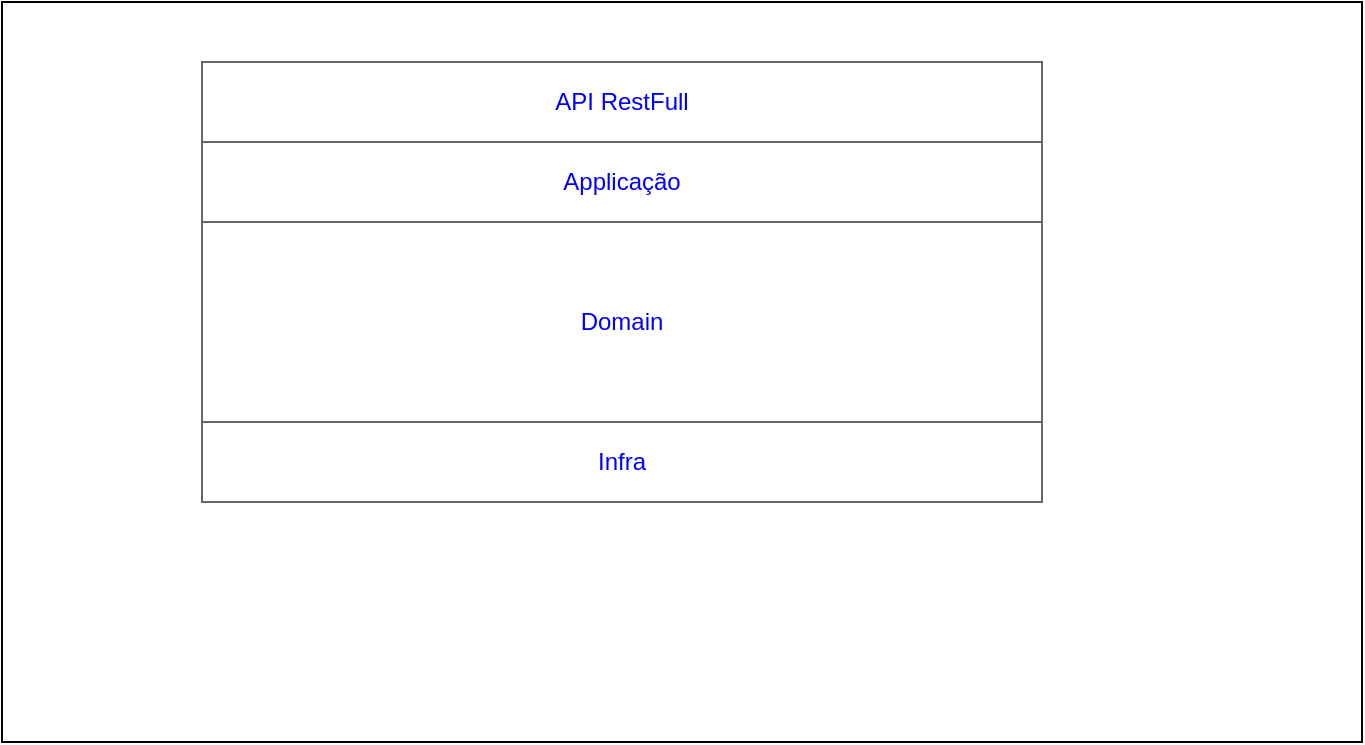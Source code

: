 <mxfile>
    <diagram id="TiV8qAgS4MWcFVKaDhC-" name="Page-1">
        <mxGraphModel dx="662" dy="467" grid="1" gridSize="10" guides="1" tooltips="1" connect="1" arrows="1" fold="1" page="1" pageScale="1" pageWidth="850" pageHeight="1100" math="0" shadow="0">
            <root>
                <mxCell id="0"/>
                <mxCell id="1" parent="0"/>
                <mxCell id="2" value="" style="rounded=0;whiteSpace=wrap;html=1;fillColor=#FFFFFF;" vertex="1" parent="1">
                    <mxGeometry x="30" y="20" width="680" height="370" as="geometry"/>
                </mxCell>
                <mxCell id="5" value="Applicação" style="rounded=0;whiteSpace=wrap;html=1;fillColor=#FFFFFF;strokeColor=#666666;fontColor=#0000FF;" vertex="1" parent="1">
                    <mxGeometry x="130" y="90" width="420" height="40" as="geometry"/>
                </mxCell>
                <mxCell id="6" value="Domain" style="rounded=0;whiteSpace=wrap;html=1;fillColor=#FFFFFF;strokeColor=#666666;fontColor=#0000FF;" vertex="1" parent="1">
                    <mxGeometry x="130" y="130" width="420" height="100" as="geometry"/>
                </mxCell>
                <mxCell id="8" value="Infra" style="rounded=0;whiteSpace=wrap;html=1;fillColor=#FFFFFF;strokeColor=#666666;fontColor=#0000FF;" vertex="1" parent="1">
                    <mxGeometry x="130" y="230" width="420" height="40" as="geometry"/>
                </mxCell>
                <mxCell id="11" value="API RestFull" style="rounded=0;whiteSpace=wrap;html=1;fillColor=#FFFFFF;strokeColor=#666666;fontColor=#0000FF;" vertex="1" parent="1">
                    <mxGeometry x="130" y="50" width="420" height="40" as="geometry"/>
                </mxCell>
            </root>
        </mxGraphModel>
    </diagram>
    <diagram id="Xj83iQg8WwxtiI3-xeWj" name="Page-2">
        <mxGraphModel dx="662" dy="467" grid="1" gridSize="10" guides="1" tooltips="1" connect="1" arrows="1" fold="1" page="1" pageScale="1" pageWidth="850" pageHeight="1100" math="0" shadow="0">
            <root>
                <mxCell id="0"/>
                <mxCell id="1" parent="0"/>
                <mxCell id="TwNACJ12D-wSHle7MF4_-1" value="" style="rounded=0;whiteSpace=wrap;html=1;fillColor=#FFFFFF;" vertex="1" parent="1">
                    <mxGeometry x="30" y="20" width="680" height="370" as="geometry"/>
                </mxCell>
                <mxCell id="TwNACJ12D-wSHle7MF4_-5" style="edgeStyle=none;html=1;entryX=0.005;entryY=0.63;entryDx=0;entryDy=0;entryPerimeter=0;strokeColor=#007FFF;strokeWidth=2;fontColor=#0000FF;" edge="1" parent="1" source="TwNACJ12D-wSHle7MF4_-2" target="TwNACJ12D-wSHle7MF4_-3">
                    <mxGeometry relative="1" as="geometry"/>
                </mxCell>
                <mxCell id="TwNACJ12D-wSHle7MF4_-2" value="" style="sketch=0;aspect=fixed;pointerEvents=1;shadow=0;dashed=0;html=1;strokeColor=none;labelPosition=center;verticalLabelPosition=bottom;verticalAlign=top;align=center;fillColor=#00188D;shape=mxgraph.mscae.enterprise.client_application;fontColor=#0000FF;" vertex="1" parent="1">
                    <mxGeometry x="100" y="90" width="50" height="32" as="geometry"/>
                </mxCell>
                <mxCell id="TwNACJ12D-wSHle7MF4_-8" style="edgeStyle=none;html=1;entryX=0.5;entryY=0;entryDx=0;entryDy=0;entryPerimeter=0;strokeColor=#007FFF;strokeWidth=2;fontColor=#0000FF;" edge="1" parent="1" source="TwNACJ12D-wSHle7MF4_-3" target="TwNACJ12D-wSHle7MF4_-7">
                    <mxGeometry relative="1" as="geometry"/>
                </mxCell>
                <mxCell id="TwNACJ12D-wSHle7MF4_-3" value="" style="sketch=0;html=1;dashed=0;whitespace=wrap;fillColor=#2875E2;strokeColor=#ffffff;points=[[0.005,0.63,0],[0.1,0.2,0],[0.9,0.2,0],[0.5,0,0],[0.995,0.63,0],[0.72,0.99,0],[0.5,1,0],[0.28,0.99,0]];verticalLabelPosition=bottom;align=center;verticalAlign=top;shape=mxgraph.kubernetes.icon;prIcon=api;fontColor=#0000FF;" vertex="1" parent="1">
                    <mxGeometry x="200" y="74" width="50" height="48" as="geometry"/>
                </mxCell>
                <mxCell id="TwNACJ12D-wSHle7MF4_-7" value="Produtos" style="sketch=0;points=[[0,0,0],[0.25,0,0],[0.5,0,0],[0.75,0,0],[1,0,0],[0,1,0],[0.25,1,0],[0.5,1,0],[0.75,1,0],[1,1,0],[0,0.25,0],[0,0.5,0],[0,0.75,0],[1,0.25,0],[1,0.5,0],[1,0.75,0]];outlineConnect=0;fontColor=#232F3E;gradientColor=#FF4F8B;gradientDirection=north;fillColor=#BC1356;strokeColor=#ffffff;dashed=0;verticalLabelPosition=bottom;verticalAlign=top;align=center;html=1;fontSize=12;fontStyle=0;aspect=fixed;shape=mxgraph.aws4.resourceIcon;resIcon=mxgraph.aws4.sqs;" vertex="1" parent="1">
                    <mxGeometry x="186" y="180" width="78" height="78" as="geometry"/>
                </mxCell>
            </root>
        </mxGraphModel>
    </diagram>
</mxfile>